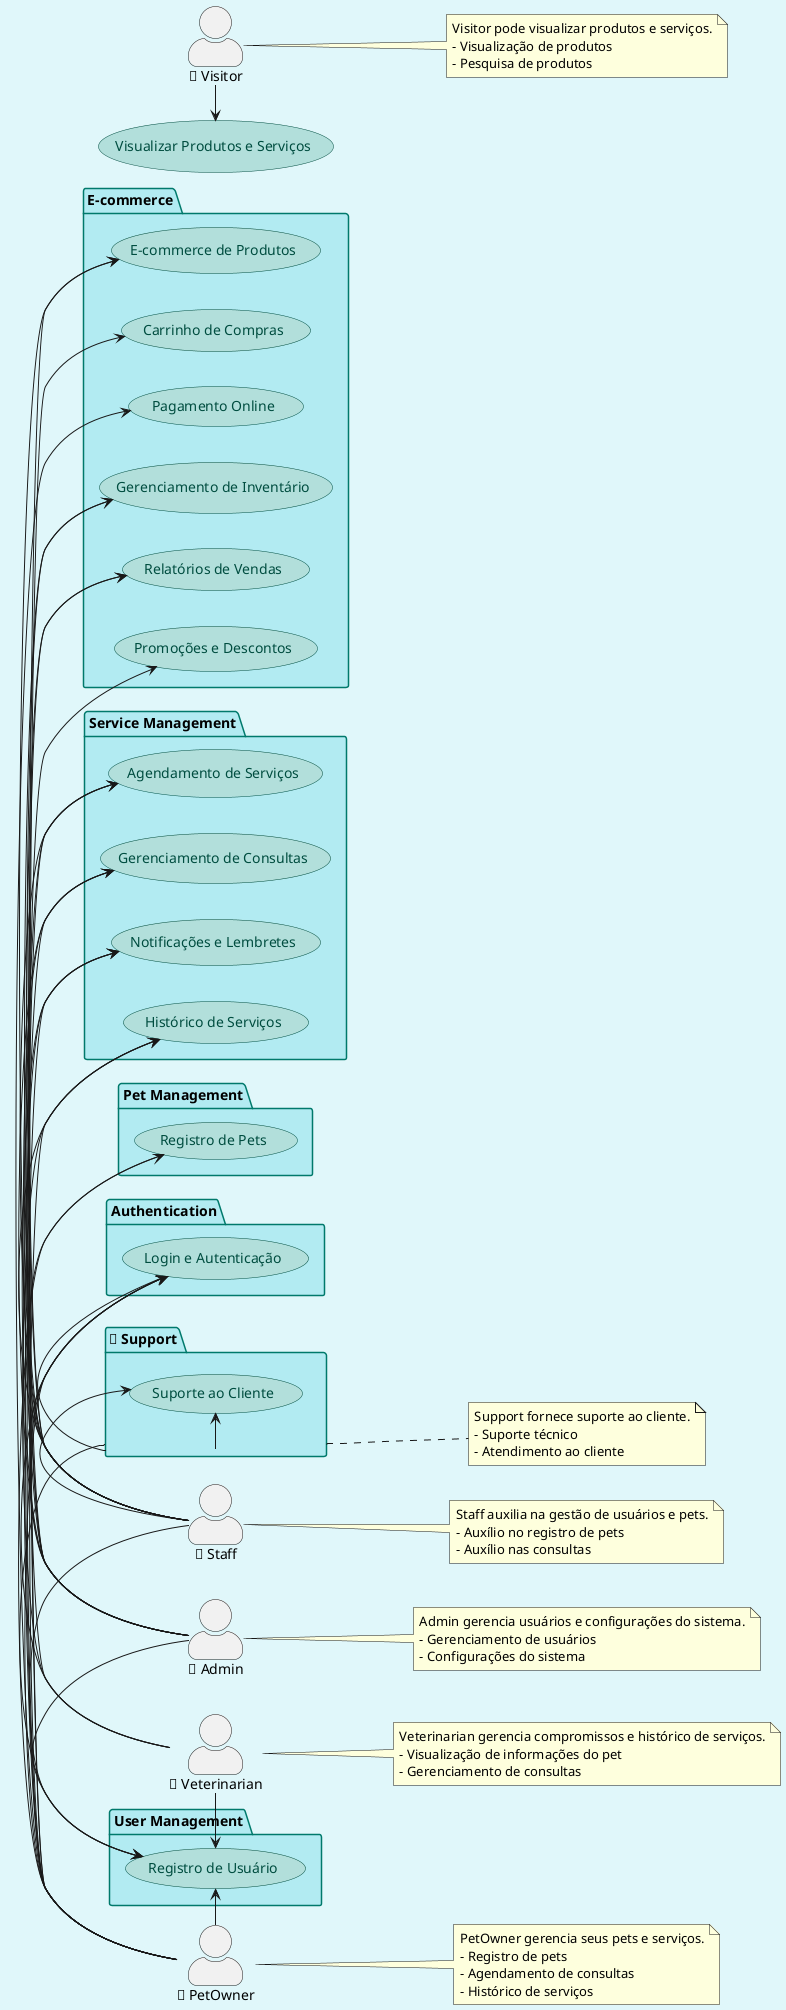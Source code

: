 @startuml
'https://plantuml.com/use-case-diagram
left to right direction
skinparam backgroundColor #E0F7FA
skinparam packageBackgroundColor #B2EBF2
skinparam packageBorderColor #00796B
skinparam actorStyle awesome
skinparam usecase {
    BackgroundColor #B2DFDB
    BorderColor #004D40
    FontColor #004D40
}
hide empty description

actor PetOwner as "👤 PetOwner"
actor Veterinarian as "👤 Veterinarian"
actor Admin as "👤 Admin"
actor Staff as "👤 Staff"
actor Support as "👤 Support"
actor Visitor as "👤 Visitor"

package "User Management" {
    PetOwner -> (Registro de Usuário)
    Veterinarian -> (Registro de Usuário)
    Admin -> (Registro de Usuário)
    Staff -> (Registro de Usuário)
    Support -> (Registro de Usuário)
}

package "Authentication" {
    PetOwner -> (Login e Autenticação)
    Veterinarian -> (Login e Autenticação)
    Admin -> (Login e Autenticação)
    Staff -> (Login e Autenticação)
    Support -> (Login e Autenticação)
}

package "Pet Management" {
    PetOwner -> (Registro de Pets)
    Staff -> (Registro de Pets)
}

package "Service Management" {
    PetOwner -> (Agendamento de Serviços)
    PetOwner -> (Gerenciamento de Consultas)
    PetOwner -> (Notificações e Lembretes)
    PetOwner -> (Histórico de Serviços)
    Veterinarian -> (Agendamento de Serviços)
    Veterinarian -> (Histórico de Serviços)
    Admin -> (Gerenciamento de Consultas)
    Admin -> (Notificações e Lembretes)
    Staff -> (Agendamento de Serviços)
    Staff -> (Gerenciamento de Consultas)
    Staff -> (Notificações e Lembretes)
    Staff -> (Histórico de Serviços)
}

package "E-commerce" {
    PetOwner -> (E-commerce de Produtos)
    PetOwner -> (Carrinho de Compras)
    PetOwner -> (Pagamento Online)
    Admin -> (E-commerce de Produtos)
    Admin -> (Gerenciamento de Inventário)
    Admin -> (Relatórios de Vendas)
    Admin -> (Promoções e Descontos)
    Staff -> (Gerenciamento de Inventário)
    Staff -> (Relatórios de Vendas)
}

package "Support" {
    Staff -> (Suporte ao Cliente)
    Support -> (Suporte ao Cliente)
}

Visitor -> (Visualizar Produtos e Serviços)

note right of PetOwner
    PetOwner gerencia seus pets e serviços.
    - Registro de pets
    - Agendamento de consultas
    - Histórico de serviços
end note

note right of Veterinarian
    Veterinarian gerencia compromissos e histórico de serviços.
    - Visualização de informações do pet
    - Gerenciamento de consultas
end note

note right of Admin
    Admin gerencia usuários e configurações do sistema.
    - Gerenciamento de usuários
    - Configurações do sistema
end note

note right of Staff
    Staff auxilia na gestão de usuários e pets.
    - Auxílio no registro de pets
    - Auxílio nas consultas
end note

note right of Support
    Support fornece suporte ao cliente.
    - Suporte técnico
    - Atendimento ao cliente
end note

note right of Visitor
    Visitor pode visualizar produtos e serviços.
    - Visualização de produtos
    - Pesquisa de produtos
end note

@enduml